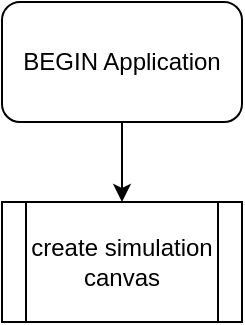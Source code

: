 <mxfile version="26.0.16">
  <diagram name="Page-1" id="RPIPey8_dBwttmsuKwIj">
    <mxGraphModel dx="916" dy="501" grid="1" gridSize="10" guides="1" tooltips="1" connect="1" arrows="1" fold="1" page="1" pageScale="1" pageWidth="850" pageHeight="1100" math="0" shadow="0">
      <root>
        <mxCell id="0" />
        <mxCell id="1" parent="0" />
        <mxCell id="AONalEv-K5R3NbfwL5ss-8" style="edgeStyle=orthogonalEdgeStyle;rounded=0;orthogonalLoop=1;jettySize=auto;html=1;exitX=0.5;exitY=1;exitDx=0;exitDy=0;entryX=0.5;entryY=0;entryDx=0;entryDy=0;" edge="1" parent="1" source="AONalEv-K5R3NbfwL5ss-5" target="AONalEv-K5R3NbfwL5ss-7">
          <mxGeometry relative="1" as="geometry" />
        </mxCell>
        <mxCell id="AONalEv-K5R3NbfwL5ss-5" value="BEGIN Application" style="rounded=1;whiteSpace=wrap;html=1;" vertex="1" parent="1">
          <mxGeometry x="310" y="280" width="120" height="60" as="geometry" />
        </mxCell>
        <mxCell id="AONalEv-K5R3NbfwL5ss-7" value="create simulation canvas" style="shape=process;whiteSpace=wrap;html=1;backgroundOutline=1;" vertex="1" parent="1">
          <mxGeometry x="310" y="380" width="120" height="60" as="geometry" />
        </mxCell>
      </root>
    </mxGraphModel>
  </diagram>
</mxfile>
